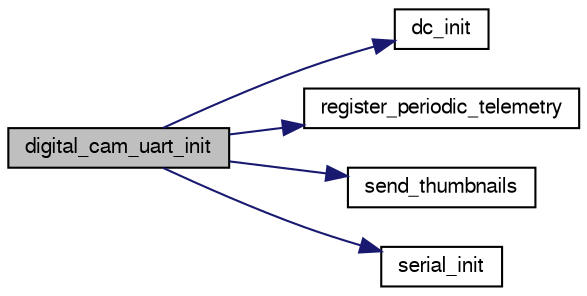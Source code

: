 digraph "digital_cam_uart_init"
{
  edge [fontname="FreeSans",fontsize="10",labelfontname="FreeSans",labelfontsize="10"];
  node [fontname="FreeSans",fontsize="10",shape=record];
  rankdir="LR";
  Node1 [label="digital_cam_uart_init",height=0.2,width=0.4,color="black", fillcolor="grey75", style="filled", fontcolor="black"];
  Node1 -> Node2 [color="midnightblue",fontsize="10",style="solid",fontname="FreeSans"];
  Node2 [label="dc_init",height=0.2,width=0.4,color="black", fillcolor="white", style="filled",URL="$dc_8c.html#a319b1533383dbc2491e1799a0148a7ba",tooltip="initialize settings "];
  Node1 -> Node3 [color="midnightblue",fontsize="10",style="solid",fontname="FreeSans"];
  Node3 [label="register_periodic_telemetry",height=0.2,width=0.4,color="black", fillcolor="white", style="filled",URL="$telemetry_8c.html#a8b8cf43739f06c54d16370c141b541a0",tooltip="Register a telemetry callback function. "];
  Node1 -> Node4 [color="midnightblue",fontsize="10",style="solid",fontname="FreeSans"];
  Node4 [label="send_thumbnails",height=0.2,width=0.4,color="black", fillcolor="white", style="filled",URL="$uart__cam__ctrl_8c.html#a3e9e10f2b19bfc49e7e073ecd7f03e7f"];
  Node1 -> Node5 [color="midnightblue",fontsize="10",style="solid",fontname="FreeSans"];
  Node5 [label="serial_init",height=0.2,width=0.4,color="black", fillcolor="white", style="filled",URL="$serial_8c.html#a8721c1e544f70f5bf4b1a1410d973241"];
}
